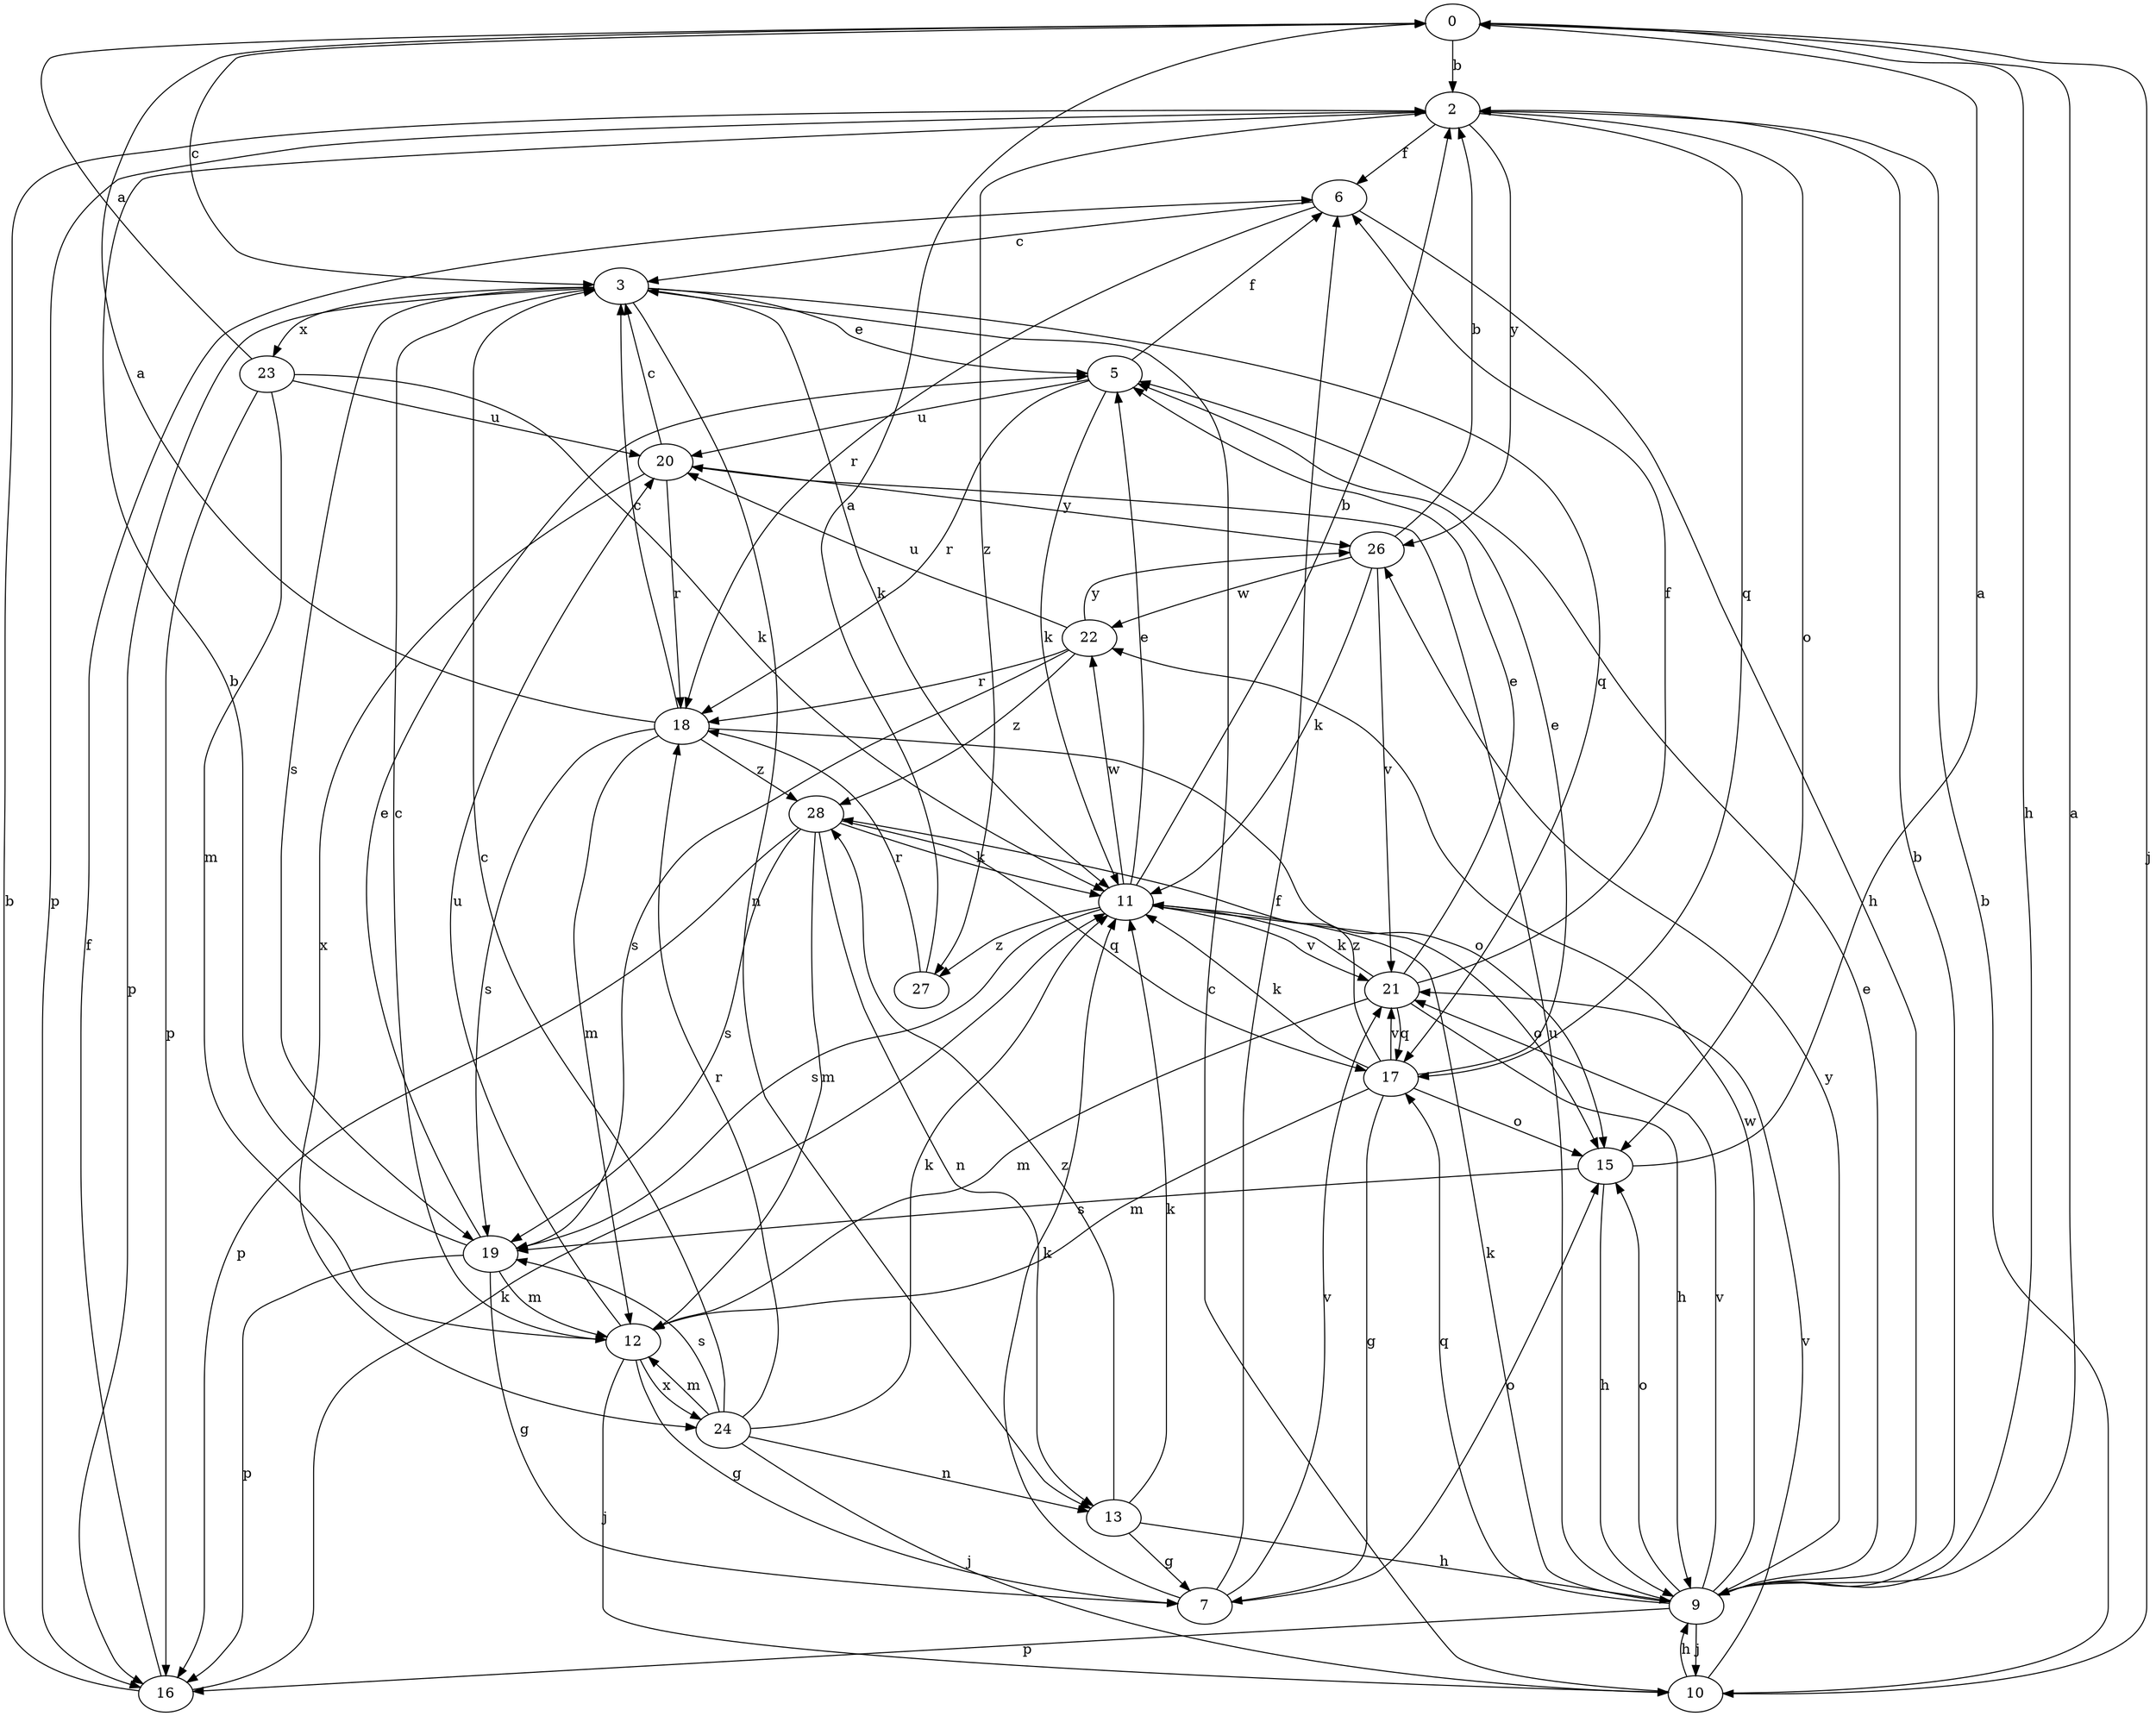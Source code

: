strict digraph  {
0;
2;
3;
5;
6;
7;
9;
10;
11;
12;
13;
15;
16;
17;
18;
19;
20;
21;
22;
23;
24;
26;
27;
28;
0 -> 2  [label=b];
0 -> 3  [label=c];
0 -> 9  [label=h];
0 -> 10  [label=j];
2 -> 6  [label=f];
2 -> 15  [label=o];
2 -> 16  [label=p];
2 -> 17  [label=q];
2 -> 26  [label=y];
2 -> 27  [label=z];
3 -> 5  [label=e];
3 -> 11  [label=k];
3 -> 13  [label=n];
3 -> 16  [label=p];
3 -> 17  [label=q];
3 -> 19  [label=s];
3 -> 23  [label=x];
5 -> 6  [label=f];
5 -> 11  [label=k];
5 -> 18  [label=r];
5 -> 20  [label=u];
6 -> 3  [label=c];
6 -> 9  [label=h];
6 -> 18  [label=r];
7 -> 6  [label=f];
7 -> 11  [label=k];
7 -> 15  [label=o];
7 -> 21  [label=v];
9 -> 0  [label=a];
9 -> 2  [label=b];
9 -> 5  [label=e];
9 -> 10  [label=j];
9 -> 11  [label=k];
9 -> 15  [label=o];
9 -> 16  [label=p];
9 -> 17  [label=q];
9 -> 20  [label=u];
9 -> 21  [label=v];
9 -> 22  [label=w];
9 -> 26  [label=y];
10 -> 2  [label=b];
10 -> 3  [label=c];
10 -> 9  [label=h];
10 -> 21  [label=v];
11 -> 2  [label=b];
11 -> 5  [label=e];
11 -> 15  [label=o];
11 -> 19  [label=s];
11 -> 21  [label=v];
11 -> 22  [label=w];
11 -> 27  [label=z];
12 -> 3  [label=c];
12 -> 7  [label=g];
12 -> 10  [label=j];
12 -> 20  [label=u];
12 -> 24  [label=x];
13 -> 7  [label=g];
13 -> 9  [label=h];
13 -> 11  [label=k];
13 -> 28  [label=z];
15 -> 0  [label=a];
15 -> 9  [label=h];
15 -> 19  [label=s];
16 -> 2  [label=b];
16 -> 6  [label=f];
16 -> 11  [label=k];
17 -> 5  [label=e];
17 -> 7  [label=g];
17 -> 11  [label=k];
17 -> 12  [label=m];
17 -> 15  [label=o];
17 -> 21  [label=v];
17 -> 28  [label=z];
18 -> 0  [label=a];
18 -> 3  [label=c];
18 -> 12  [label=m];
18 -> 15  [label=o];
18 -> 19  [label=s];
18 -> 28  [label=z];
19 -> 2  [label=b];
19 -> 5  [label=e];
19 -> 7  [label=g];
19 -> 12  [label=m];
19 -> 16  [label=p];
20 -> 3  [label=c];
20 -> 18  [label=r];
20 -> 24  [label=x];
20 -> 26  [label=y];
21 -> 5  [label=e];
21 -> 6  [label=f];
21 -> 9  [label=h];
21 -> 11  [label=k];
21 -> 12  [label=m];
21 -> 17  [label=q];
22 -> 18  [label=r];
22 -> 19  [label=s];
22 -> 20  [label=u];
22 -> 26  [label=y];
22 -> 28  [label=z];
23 -> 0  [label=a];
23 -> 11  [label=k];
23 -> 12  [label=m];
23 -> 16  [label=p];
23 -> 20  [label=u];
24 -> 3  [label=c];
24 -> 10  [label=j];
24 -> 11  [label=k];
24 -> 12  [label=m];
24 -> 13  [label=n];
24 -> 18  [label=r];
24 -> 19  [label=s];
26 -> 2  [label=b];
26 -> 11  [label=k];
26 -> 21  [label=v];
26 -> 22  [label=w];
27 -> 0  [label=a];
27 -> 18  [label=r];
28 -> 11  [label=k];
28 -> 12  [label=m];
28 -> 13  [label=n];
28 -> 16  [label=p];
28 -> 17  [label=q];
28 -> 19  [label=s];
}

